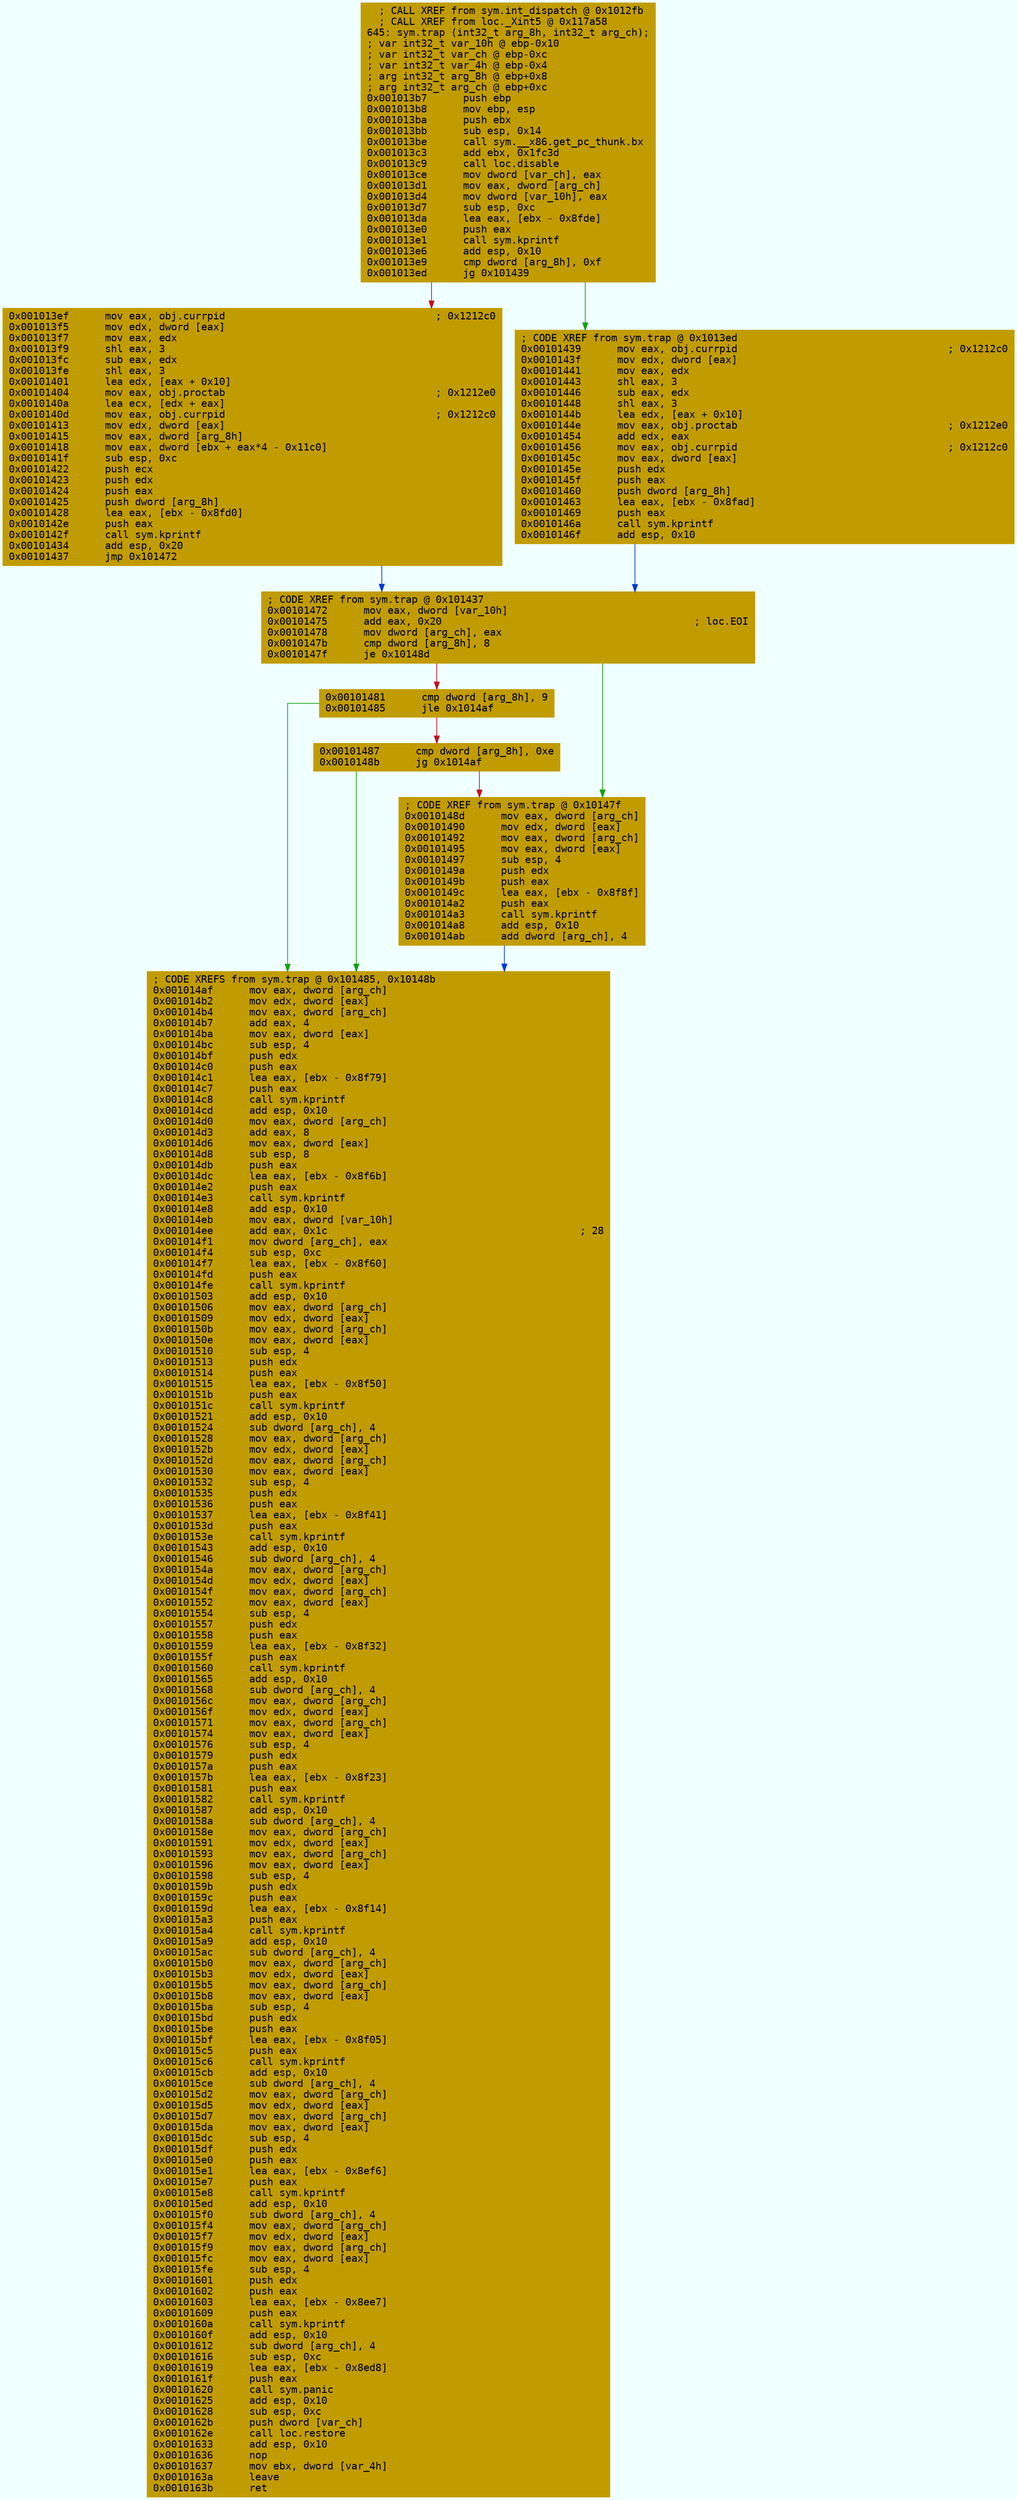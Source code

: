 digraph code {
	graph [bgcolor=azure fontsize=8 fontname="Courier" splines="ortho"];
	node [fillcolor=gray style=filled shape=box];
	edge [arrowhead="normal"];
	"0x001013b7" [URL="sym.trap/0x001013b7", fillcolor="#c19c00",color="#c19c00", fontname="Courier",label="  ; CALL XREF from sym.int_dispatch @ 0x1012fb\l  ; CALL XREF from loc._Xint5 @ 0x117a58\l645: sym.trap (int32_t arg_8h, int32_t arg_ch);\l; var int32_t var_10h @ ebp-0x10\l; var int32_t var_ch @ ebp-0xc\l; var int32_t var_4h @ ebp-0x4\l; arg int32_t arg_8h @ ebp+0x8\l; arg int32_t arg_ch @ ebp+0xc\l0x001013b7      push ebp\l0x001013b8      mov ebp, esp\l0x001013ba      push ebx\l0x001013bb      sub esp, 0x14\l0x001013be      call sym.__x86.get_pc_thunk.bx\l0x001013c3      add ebx, 0x1fc3d\l0x001013c9      call loc.disable\l0x001013ce      mov dword [var_ch], eax\l0x001013d1      mov eax, dword [arg_ch]\l0x001013d4      mov dword [var_10h], eax\l0x001013d7      sub esp, 0xc\l0x001013da      lea eax, [ebx - 0x8fde]\l0x001013e0      push eax\l0x001013e1      call sym.kprintf\l0x001013e6      add esp, 0x10\l0x001013e9      cmp dword [arg_8h], 0xf\l0x001013ed      jg 0x101439\l"]
	"0x001013ef" [URL="sym.trap/0x001013ef", fillcolor="#c19c00",color="#c19c00", fontname="Courier",label="0x001013ef      mov eax, obj.currpid                                   ; 0x1212c0\l0x001013f5      mov edx, dword [eax]\l0x001013f7      mov eax, edx\l0x001013f9      shl eax, 3\l0x001013fc      sub eax, edx\l0x001013fe      shl eax, 3\l0x00101401      lea edx, [eax + 0x10]\l0x00101404      mov eax, obj.proctab                                   ; 0x1212e0\l0x0010140a      lea ecx, [edx + eax]\l0x0010140d      mov eax, obj.currpid                                   ; 0x1212c0\l0x00101413      mov edx, dword [eax]\l0x00101415      mov eax, dword [arg_8h]\l0x00101418      mov eax, dword [ebx + eax*4 - 0x11c0]\l0x0010141f      sub esp, 0xc\l0x00101422      push ecx\l0x00101423      push edx\l0x00101424      push eax\l0x00101425      push dword [arg_8h]\l0x00101428      lea eax, [ebx - 0x8fd0]\l0x0010142e      push eax\l0x0010142f      call sym.kprintf\l0x00101434      add esp, 0x20\l0x00101437      jmp 0x101472\l"]
	"0x00101439" [URL="sym.trap/0x00101439", fillcolor="#c19c00",color="#c19c00", fontname="Courier",label="; CODE XREF from sym.trap @ 0x1013ed\l0x00101439      mov eax, obj.currpid                                   ; 0x1212c0\l0x0010143f      mov edx, dword [eax]\l0x00101441      mov eax, edx\l0x00101443      shl eax, 3\l0x00101446      sub eax, edx\l0x00101448      shl eax, 3\l0x0010144b      lea edx, [eax + 0x10]\l0x0010144e      mov eax, obj.proctab                                   ; 0x1212e0\l0x00101454      add edx, eax\l0x00101456      mov eax, obj.currpid                                   ; 0x1212c0\l0x0010145c      mov eax, dword [eax]\l0x0010145e      push edx\l0x0010145f      push eax\l0x00101460      push dword [arg_8h]\l0x00101463      lea eax, [ebx - 0x8fad]\l0x00101469      push eax\l0x0010146a      call sym.kprintf\l0x0010146f      add esp, 0x10\l"]
	"0x00101472" [URL="sym.trap/0x00101472", fillcolor="#c19c00",color="#c19c00", fontname="Courier",label="; CODE XREF from sym.trap @ 0x101437\l0x00101472      mov eax, dword [var_10h]\l0x00101475      add eax, 0x20                                          ; loc.EOI\l0x00101478      mov dword [arg_ch], eax\l0x0010147b      cmp dword [arg_8h], 8\l0x0010147f      je 0x10148d\l"]
	"0x00101481" [URL="sym.trap/0x00101481", fillcolor="#c19c00",color="#c19c00", fontname="Courier",label="0x00101481      cmp dword [arg_8h], 9\l0x00101485      jle 0x1014af\l"]
	"0x00101487" [URL="sym.trap/0x00101487", fillcolor="#c19c00",color="#c19c00", fontname="Courier",label="0x00101487      cmp dword [arg_8h], 0xe\l0x0010148b      jg 0x1014af\l"]
	"0x0010148d" [URL="sym.trap/0x0010148d", fillcolor="#c19c00",color="#c19c00", fontname="Courier",label="; CODE XREF from sym.trap @ 0x10147f\l0x0010148d      mov eax, dword [arg_ch]\l0x00101490      mov edx, dword [eax]\l0x00101492      mov eax, dword [arg_ch]\l0x00101495      mov eax, dword [eax]\l0x00101497      sub esp, 4\l0x0010149a      push edx\l0x0010149b      push eax\l0x0010149c      lea eax, [ebx - 0x8f8f]\l0x001014a2      push eax\l0x001014a3      call sym.kprintf\l0x001014a8      add esp, 0x10\l0x001014ab      add dword [arg_ch], 4\l"]
	"0x001014af" [URL="sym.trap/0x001014af", fillcolor="#c19c00",color="#c19c00", fontname="Courier",label="; CODE XREFS from sym.trap @ 0x101485, 0x10148b\l0x001014af      mov eax, dword [arg_ch]\l0x001014b2      mov edx, dword [eax]\l0x001014b4      mov eax, dword [arg_ch]\l0x001014b7      add eax, 4\l0x001014ba      mov eax, dword [eax]\l0x001014bc      sub esp, 4\l0x001014bf      push edx\l0x001014c0      push eax\l0x001014c1      lea eax, [ebx - 0x8f79]\l0x001014c7      push eax\l0x001014c8      call sym.kprintf\l0x001014cd      add esp, 0x10\l0x001014d0      mov eax, dword [arg_ch]\l0x001014d3      add eax, 8\l0x001014d6      mov eax, dword [eax]\l0x001014d8      sub esp, 8\l0x001014db      push eax\l0x001014dc      lea eax, [ebx - 0x8f6b]\l0x001014e2      push eax\l0x001014e3      call sym.kprintf\l0x001014e8      add esp, 0x10\l0x001014eb      mov eax, dword [var_10h]\l0x001014ee      add eax, 0x1c                                          ; 28\l0x001014f1      mov dword [arg_ch], eax\l0x001014f4      sub esp, 0xc\l0x001014f7      lea eax, [ebx - 0x8f60]\l0x001014fd      push eax\l0x001014fe      call sym.kprintf\l0x00101503      add esp, 0x10\l0x00101506      mov eax, dword [arg_ch]\l0x00101509      mov edx, dword [eax]\l0x0010150b      mov eax, dword [arg_ch]\l0x0010150e      mov eax, dword [eax]\l0x00101510      sub esp, 4\l0x00101513      push edx\l0x00101514      push eax\l0x00101515      lea eax, [ebx - 0x8f50]\l0x0010151b      push eax\l0x0010151c      call sym.kprintf\l0x00101521      add esp, 0x10\l0x00101524      sub dword [arg_ch], 4\l0x00101528      mov eax, dword [arg_ch]\l0x0010152b      mov edx, dword [eax]\l0x0010152d      mov eax, dword [arg_ch]\l0x00101530      mov eax, dword [eax]\l0x00101532      sub esp, 4\l0x00101535      push edx\l0x00101536      push eax\l0x00101537      lea eax, [ebx - 0x8f41]\l0x0010153d      push eax\l0x0010153e      call sym.kprintf\l0x00101543      add esp, 0x10\l0x00101546      sub dword [arg_ch], 4\l0x0010154a      mov eax, dword [arg_ch]\l0x0010154d      mov edx, dword [eax]\l0x0010154f      mov eax, dword [arg_ch]\l0x00101552      mov eax, dword [eax]\l0x00101554      sub esp, 4\l0x00101557      push edx\l0x00101558      push eax\l0x00101559      lea eax, [ebx - 0x8f32]\l0x0010155f      push eax\l0x00101560      call sym.kprintf\l0x00101565      add esp, 0x10\l0x00101568      sub dword [arg_ch], 4\l0x0010156c      mov eax, dword [arg_ch]\l0x0010156f      mov edx, dword [eax]\l0x00101571      mov eax, dword [arg_ch]\l0x00101574      mov eax, dword [eax]\l0x00101576      sub esp, 4\l0x00101579      push edx\l0x0010157a      push eax\l0x0010157b      lea eax, [ebx - 0x8f23]\l0x00101581      push eax\l0x00101582      call sym.kprintf\l0x00101587      add esp, 0x10\l0x0010158a      sub dword [arg_ch], 4\l0x0010158e      mov eax, dword [arg_ch]\l0x00101591      mov edx, dword [eax]\l0x00101593      mov eax, dword [arg_ch]\l0x00101596      mov eax, dword [eax]\l0x00101598      sub esp, 4\l0x0010159b      push edx\l0x0010159c      push eax\l0x0010159d      lea eax, [ebx - 0x8f14]\l0x001015a3      push eax\l0x001015a4      call sym.kprintf\l0x001015a9      add esp, 0x10\l0x001015ac      sub dword [arg_ch], 4\l0x001015b0      mov eax, dword [arg_ch]\l0x001015b3      mov edx, dword [eax]\l0x001015b5      mov eax, dword [arg_ch]\l0x001015b8      mov eax, dword [eax]\l0x001015ba      sub esp, 4\l0x001015bd      push edx\l0x001015be      push eax\l0x001015bf      lea eax, [ebx - 0x8f05]\l0x001015c5      push eax\l0x001015c6      call sym.kprintf\l0x001015cb      add esp, 0x10\l0x001015ce      sub dword [arg_ch], 4\l0x001015d2      mov eax, dword [arg_ch]\l0x001015d5      mov edx, dword [eax]\l0x001015d7      mov eax, dword [arg_ch]\l0x001015da      mov eax, dword [eax]\l0x001015dc      sub esp, 4\l0x001015df      push edx\l0x001015e0      push eax\l0x001015e1      lea eax, [ebx - 0x8ef6]\l0x001015e7      push eax\l0x001015e8      call sym.kprintf\l0x001015ed      add esp, 0x10\l0x001015f0      sub dword [arg_ch], 4\l0x001015f4      mov eax, dword [arg_ch]\l0x001015f7      mov edx, dword [eax]\l0x001015f9      mov eax, dword [arg_ch]\l0x001015fc      mov eax, dword [eax]\l0x001015fe      sub esp, 4\l0x00101601      push edx\l0x00101602      push eax\l0x00101603      lea eax, [ebx - 0x8ee7]\l0x00101609      push eax\l0x0010160a      call sym.kprintf\l0x0010160f      add esp, 0x10\l0x00101612      sub dword [arg_ch], 4\l0x00101616      sub esp, 0xc\l0x00101619      lea eax, [ebx - 0x8ed8]\l0x0010161f      push eax\l0x00101620      call sym.panic\l0x00101625      add esp, 0x10\l0x00101628      sub esp, 0xc\l0x0010162b      push dword [var_ch]\l0x0010162e      call loc.restore\l0x00101633      add esp, 0x10\l0x00101636      nop\l0x00101637      mov ebx, dword [var_4h]\l0x0010163a      leave\l0x0010163b      ret\l"]
        "0x001013b7" -> "0x00101439" [color="#13a10e"];
        "0x001013b7" -> "0x001013ef" [color="#c50f1f"];
        "0x001013ef" -> "0x00101472" [color="#0037da"];
        "0x00101439" -> "0x00101472" [color="#0037da"];
        "0x00101472" -> "0x0010148d" [color="#13a10e"];
        "0x00101472" -> "0x00101481" [color="#c50f1f"];
        "0x00101481" -> "0x001014af" [color="#13a10e"];
        "0x00101481" -> "0x00101487" [color="#c50f1f"];
        "0x00101487" -> "0x001014af" [color="#13a10e"];
        "0x00101487" -> "0x0010148d" [color="#c50f1f"];
        "0x0010148d" -> "0x001014af" [color="#0037da"];
}
